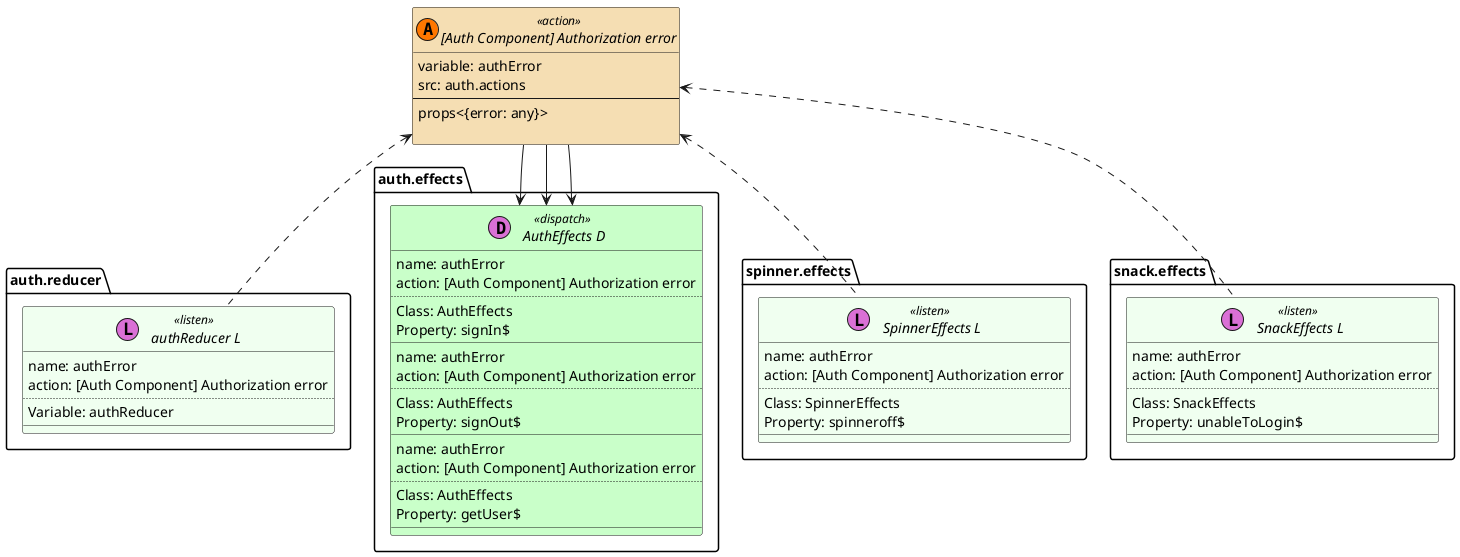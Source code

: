 @startuml [Auth Component] Authorization error

set namespaceSeparator ::
skinparam class {
    BackgroundColor<<listen>> HoneyDew
    BackgroundColor<<action>> Wheat
    BackgroundColor<<dispatch>> Technology
}

interface "[Auth Component] Authorization error" << (A,#FF7700) action >> {
            variable: authError
            src: auth.actions
            --
            props<{error: any}>

        }

        
interface "auth.reducer:: authReducer L" << (L,orchid) listen >> {
            name: authError
            action: [Auth Component] Authorization error
            ..
            Variable: authReducer
            __
        }
        "[Auth Component] Authorization error" <.down. "auth.reducer:: authReducer L"

interface "auth.effects:: AuthEffects D" << (D,orchid) dispatch >> {
            name: authError
            action: [Auth Component] Authorization error
            ..
            Class: AuthEffects
Property: signIn$
            __
        }
        "[Auth Component] Authorization error" -down-> "auth.effects:: AuthEffects D"

interface "auth.effects:: AuthEffects D" << (D,orchid) dispatch >> {
            name: authError
            action: [Auth Component] Authorization error
            ..
            Class: AuthEffects
Property: signOut$
            __
        }
        "[Auth Component] Authorization error" -down-> "auth.effects:: AuthEffects D"

interface "auth.effects:: AuthEffects D" << (D,orchid) dispatch >> {
            name: authError
            action: [Auth Component] Authorization error
            ..
            Class: AuthEffects
Property: getUser$
            __
        }
        "[Auth Component] Authorization error" -down-> "auth.effects:: AuthEffects D"

interface "spinner.effects:: SpinnerEffects L" << (L,orchid) listen >> {
            name: authError
            action: [Auth Component] Authorization error
            ..
            Class: SpinnerEffects
Property: spinneroff$
            __
        }
        "[Auth Component] Authorization error" <.down. "spinner.effects:: SpinnerEffects L"

interface "snack.effects:: SnackEffects L" << (L,orchid) listen >> {
            name: authError
            action: [Auth Component] Authorization error
            ..
            Class: SnackEffects
Property: unableToLogin$
            __
        }
        "[Auth Component] Authorization error" <.down. "snack.effects:: SnackEffects L"
 

@enduml